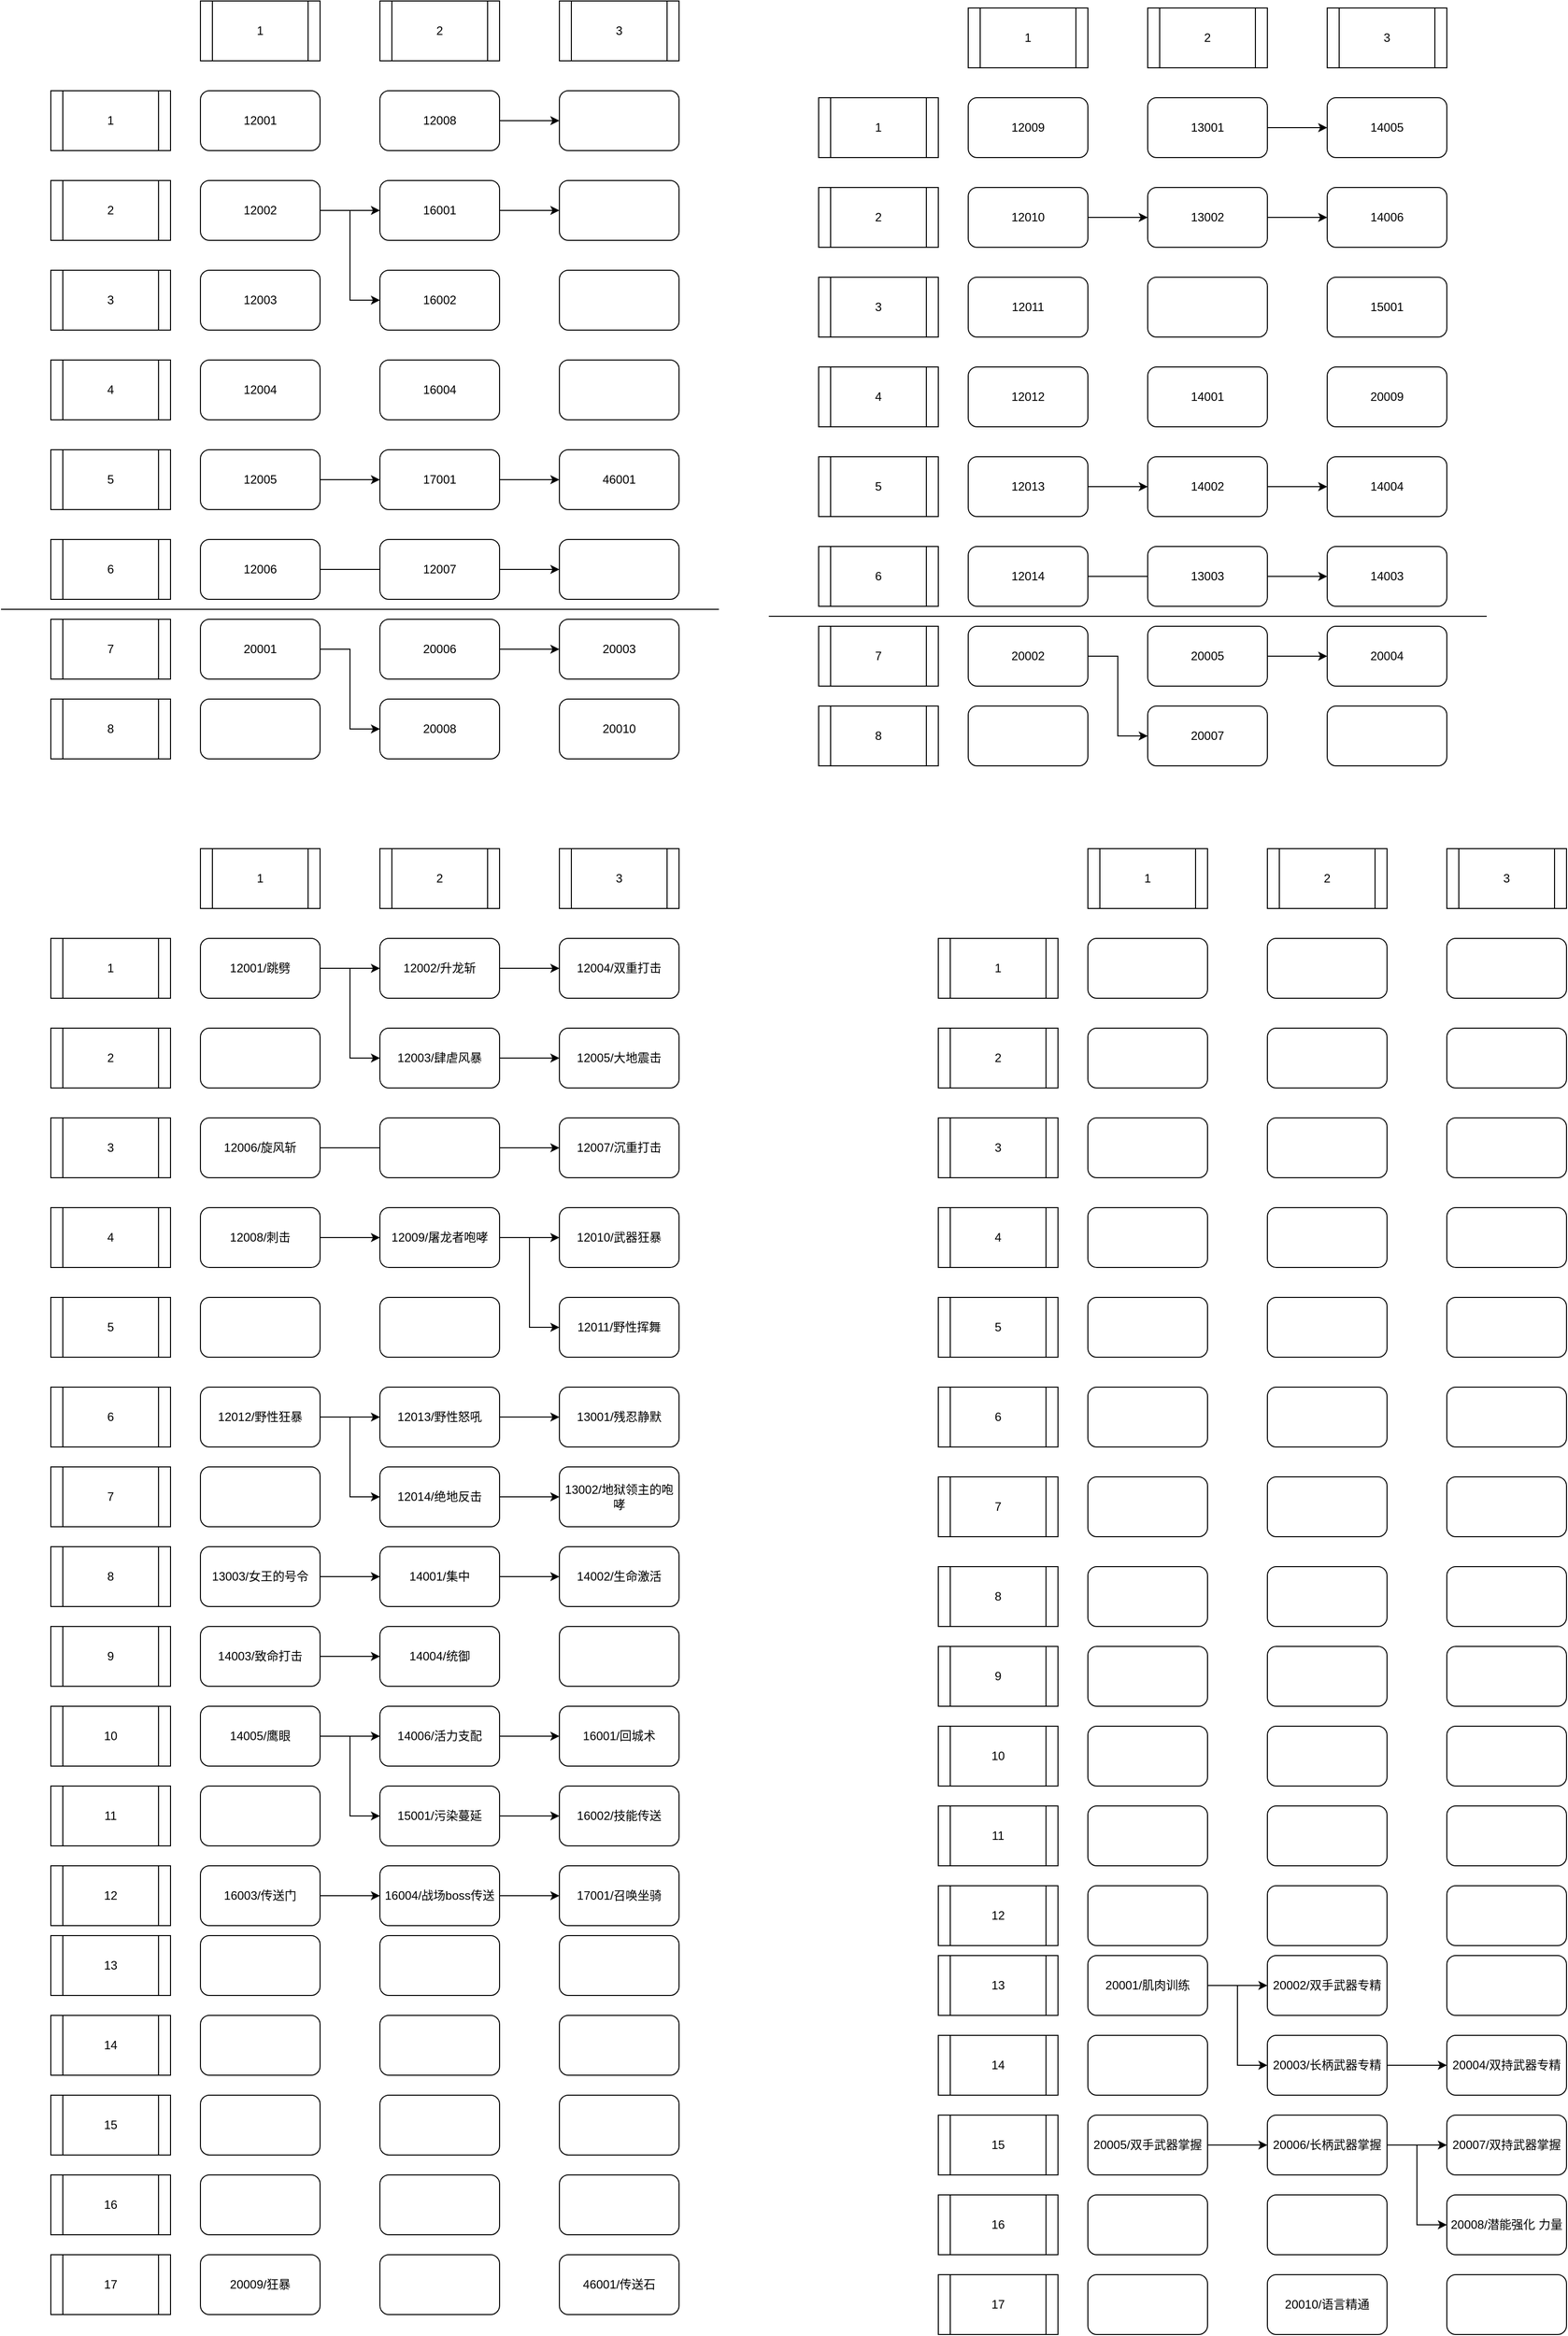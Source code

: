 <mxfile version="21.7.5" type="device">
  <diagram name="第 1 页" id="dwj-vWFfuq6tAOiyjyID">
    <mxGraphModel dx="1593" dy="938" grid="1" gridSize="10" guides="1" tooltips="1" connect="1" arrows="1" fold="1" page="1" pageScale="1" pageWidth="1169" pageHeight="827" math="0" shadow="0">
      <root>
        <mxCell id="0" />
        <mxCell id="1" parent="0" />
        <mxCell id="p7dw9C3AjrqsMlMxh2Bg-1" value="12001" style="rounded=1;whiteSpace=wrap;html=1;" vertex="1" parent="1">
          <mxGeometry x="360" y="150" width="120" height="60" as="geometry" />
        </mxCell>
        <mxCell id="p7dw9C3AjrqsMlMxh2Bg-41" style="edgeStyle=orthogonalEdgeStyle;rounded=0;orthogonalLoop=1;jettySize=auto;html=1;exitX=1;exitY=0.5;exitDx=0;exitDy=0;entryX=0;entryY=0.5;entryDx=0;entryDy=0;" edge="1" parent="1" source="p7dw9C3AjrqsMlMxh2Bg-2" target="p7dw9C3AjrqsMlMxh2Bg-3">
          <mxGeometry relative="1" as="geometry" />
        </mxCell>
        <mxCell id="p7dw9C3AjrqsMlMxh2Bg-2" value="12008" style="rounded=1;whiteSpace=wrap;html=1;" vertex="1" parent="1">
          <mxGeometry x="540" y="150" width="120" height="60" as="geometry" />
        </mxCell>
        <mxCell id="p7dw9C3AjrqsMlMxh2Bg-3" value="" style="rounded=1;whiteSpace=wrap;html=1;" vertex="1" parent="1">
          <mxGeometry x="720" y="150" width="120" height="60" as="geometry" />
        </mxCell>
        <mxCell id="p7dw9C3AjrqsMlMxh2Bg-40" style="edgeStyle=orthogonalEdgeStyle;rounded=0;orthogonalLoop=1;jettySize=auto;html=1;exitX=1;exitY=0.5;exitDx=0;exitDy=0;entryX=0;entryY=0.5;entryDx=0;entryDy=0;" edge="1" parent="1" source="p7dw9C3AjrqsMlMxh2Bg-4" target="p7dw9C3AjrqsMlMxh2Bg-5">
          <mxGeometry relative="1" as="geometry" />
        </mxCell>
        <mxCell id="p7dw9C3AjrqsMlMxh2Bg-42" style="edgeStyle=orthogonalEdgeStyle;rounded=0;orthogonalLoop=1;jettySize=auto;html=1;exitX=1;exitY=0.5;exitDx=0;exitDy=0;entryX=0;entryY=0.5;entryDx=0;entryDy=0;" edge="1" parent="1" source="p7dw9C3AjrqsMlMxh2Bg-4" target="p7dw9C3AjrqsMlMxh2Bg-8">
          <mxGeometry relative="1" as="geometry" />
        </mxCell>
        <mxCell id="p7dw9C3AjrqsMlMxh2Bg-4" value="12002" style="rounded=1;whiteSpace=wrap;html=1;" vertex="1" parent="1">
          <mxGeometry x="360" y="240" width="120" height="60" as="geometry" />
        </mxCell>
        <mxCell id="p7dw9C3AjrqsMlMxh2Bg-43" style="edgeStyle=orthogonalEdgeStyle;rounded=0;orthogonalLoop=1;jettySize=auto;html=1;exitX=1;exitY=0.5;exitDx=0;exitDy=0;entryX=0;entryY=0.5;entryDx=0;entryDy=0;" edge="1" parent="1" source="p7dw9C3AjrqsMlMxh2Bg-5" target="p7dw9C3AjrqsMlMxh2Bg-6">
          <mxGeometry relative="1" as="geometry" />
        </mxCell>
        <mxCell id="p7dw9C3AjrqsMlMxh2Bg-5" value="16001" style="rounded=1;whiteSpace=wrap;html=1;" vertex="1" parent="1">
          <mxGeometry x="540" y="240" width="120" height="60" as="geometry" />
        </mxCell>
        <mxCell id="p7dw9C3AjrqsMlMxh2Bg-6" value="" style="rounded=1;whiteSpace=wrap;html=1;" vertex="1" parent="1">
          <mxGeometry x="720" y="240" width="120" height="60" as="geometry" />
        </mxCell>
        <mxCell id="p7dw9C3AjrqsMlMxh2Bg-7" value="12003" style="rounded=1;whiteSpace=wrap;html=1;" vertex="1" parent="1">
          <mxGeometry x="360" y="330" width="120" height="60" as="geometry" />
        </mxCell>
        <mxCell id="p7dw9C3AjrqsMlMxh2Bg-8" value="16002" style="rounded=1;whiteSpace=wrap;html=1;" vertex="1" parent="1">
          <mxGeometry x="540" y="330" width="120" height="60" as="geometry" />
        </mxCell>
        <mxCell id="p7dw9C3AjrqsMlMxh2Bg-9" value="" style="rounded=1;whiteSpace=wrap;html=1;" vertex="1" parent="1">
          <mxGeometry x="720" y="330" width="120" height="60" as="geometry" />
        </mxCell>
        <mxCell id="p7dw9C3AjrqsMlMxh2Bg-10" value="12004" style="rounded=1;whiteSpace=wrap;html=1;" vertex="1" parent="1">
          <mxGeometry x="360" y="420" width="120" height="60" as="geometry" />
        </mxCell>
        <mxCell id="p7dw9C3AjrqsMlMxh2Bg-11" value="16004" style="rounded=1;whiteSpace=wrap;html=1;" vertex="1" parent="1">
          <mxGeometry x="540" y="420" width="120" height="60" as="geometry" />
        </mxCell>
        <mxCell id="p7dw9C3AjrqsMlMxh2Bg-12" value="" style="rounded=1;whiteSpace=wrap;html=1;" vertex="1" parent="1">
          <mxGeometry x="720" y="420" width="120" height="60" as="geometry" />
        </mxCell>
        <mxCell id="p7dw9C3AjrqsMlMxh2Bg-48" style="edgeStyle=orthogonalEdgeStyle;rounded=0;orthogonalLoop=1;jettySize=auto;html=1;exitX=1;exitY=0.5;exitDx=0;exitDy=0;entryX=0;entryY=0.5;entryDx=0;entryDy=0;" edge="1" parent="1" source="p7dw9C3AjrqsMlMxh2Bg-13" target="p7dw9C3AjrqsMlMxh2Bg-14">
          <mxGeometry relative="1" as="geometry" />
        </mxCell>
        <mxCell id="p7dw9C3AjrqsMlMxh2Bg-13" value="12005" style="rounded=1;whiteSpace=wrap;html=1;" vertex="1" parent="1">
          <mxGeometry x="360" y="510" width="120" height="60" as="geometry" />
        </mxCell>
        <mxCell id="p7dw9C3AjrqsMlMxh2Bg-49" style="edgeStyle=orthogonalEdgeStyle;rounded=0;orthogonalLoop=1;jettySize=auto;html=1;exitX=1;exitY=0.5;exitDx=0;exitDy=0;" edge="1" parent="1" source="p7dw9C3AjrqsMlMxh2Bg-14" target="p7dw9C3AjrqsMlMxh2Bg-15">
          <mxGeometry relative="1" as="geometry" />
        </mxCell>
        <mxCell id="p7dw9C3AjrqsMlMxh2Bg-14" value="17001" style="rounded=1;whiteSpace=wrap;html=1;" vertex="1" parent="1">
          <mxGeometry x="540" y="510" width="120" height="60" as="geometry" />
        </mxCell>
        <mxCell id="p7dw9C3AjrqsMlMxh2Bg-15" value="46001" style="rounded=1;whiteSpace=wrap;html=1;" vertex="1" parent="1">
          <mxGeometry x="720" y="510" width="120" height="60" as="geometry" />
        </mxCell>
        <mxCell id="p7dw9C3AjrqsMlMxh2Bg-50" style="edgeStyle=orthogonalEdgeStyle;rounded=0;orthogonalLoop=1;jettySize=auto;html=1;exitX=1;exitY=0.5;exitDx=0;exitDy=0;entryX=0;entryY=0.5;entryDx=0;entryDy=0;" edge="1" parent="1" source="p7dw9C3AjrqsMlMxh2Bg-16" target="p7dw9C3AjrqsMlMxh2Bg-18">
          <mxGeometry relative="1" as="geometry" />
        </mxCell>
        <mxCell id="p7dw9C3AjrqsMlMxh2Bg-16" value="12006" style="rounded=1;whiteSpace=wrap;html=1;" vertex="1" parent="1">
          <mxGeometry x="360" y="600" width="120" height="60" as="geometry" />
        </mxCell>
        <mxCell id="p7dw9C3AjrqsMlMxh2Bg-17" value="12007" style="rounded=1;whiteSpace=wrap;html=1;" vertex="1" parent="1">
          <mxGeometry x="540" y="600" width="120" height="60" as="geometry" />
        </mxCell>
        <mxCell id="p7dw9C3AjrqsMlMxh2Bg-18" value="" style="rounded=1;whiteSpace=wrap;html=1;" vertex="1" parent="1">
          <mxGeometry x="720" y="600" width="120" height="60" as="geometry" />
        </mxCell>
        <mxCell id="p7dw9C3AjrqsMlMxh2Bg-21" value="1" style="shape=process;whiteSpace=wrap;html=1;backgroundOutline=1;" vertex="1" parent="1">
          <mxGeometry x="360" y="60" width="120" height="60" as="geometry" />
        </mxCell>
        <mxCell id="p7dw9C3AjrqsMlMxh2Bg-22" value="2" style="shape=process;whiteSpace=wrap;html=1;backgroundOutline=1;" vertex="1" parent="1">
          <mxGeometry x="540" y="60" width="120" height="60" as="geometry" />
        </mxCell>
        <mxCell id="p7dw9C3AjrqsMlMxh2Bg-23" value="3" style="shape=process;whiteSpace=wrap;html=1;backgroundOutline=1;" vertex="1" parent="1">
          <mxGeometry x="720" y="60" width="120" height="60" as="geometry" />
        </mxCell>
        <mxCell id="p7dw9C3AjrqsMlMxh2Bg-24" value="1" style="shape=process;whiteSpace=wrap;html=1;backgroundOutline=1;" vertex="1" parent="1">
          <mxGeometry x="210" y="150" width="120" height="60" as="geometry" />
        </mxCell>
        <mxCell id="p7dw9C3AjrqsMlMxh2Bg-25" value="2" style="shape=process;whiteSpace=wrap;html=1;backgroundOutline=1;" vertex="1" parent="1">
          <mxGeometry x="210" y="240" width="120" height="60" as="geometry" />
        </mxCell>
        <mxCell id="p7dw9C3AjrqsMlMxh2Bg-26" value="3" style="shape=process;whiteSpace=wrap;html=1;backgroundOutline=1;" vertex="1" parent="1">
          <mxGeometry x="210" y="330" width="120" height="60" as="geometry" />
        </mxCell>
        <mxCell id="p7dw9C3AjrqsMlMxh2Bg-27" value="4" style="shape=process;whiteSpace=wrap;html=1;backgroundOutline=1;" vertex="1" parent="1">
          <mxGeometry x="210" y="420" width="120" height="60" as="geometry" />
        </mxCell>
        <mxCell id="p7dw9C3AjrqsMlMxh2Bg-28" value="5" style="shape=process;whiteSpace=wrap;html=1;backgroundOutline=1;" vertex="1" parent="1">
          <mxGeometry x="210" y="510" width="120" height="60" as="geometry" />
        </mxCell>
        <mxCell id="p7dw9C3AjrqsMlMxh2Bg-29" value="6" style="shape=process;whiteSpace=wrap;html=1;backgroundOutline=1;" vertex="1" parent="1">
          <mxGeometry x="210" y="600" width="120" height="60" as="geometry" />
        </mxCell>
        <mxCell id="p7dw9C3AjrqsMlMxh2Bg-51" style="edgeStyle=orthogonalEdgeStyle;rounded=0;orthogonalLoop=1;jettySize=auto;html=1;exitX=1;exitY=0.5;exitDx=0;exitDy=0;entryX=0;entryY=0.5;entryDx=0;entryDy=0;" edge="1" parent="1" source="p7dw9C3AjrqsMlMxh2Bg-31" target="p7dw9C3AjrqsMlMxh2Bg-36">
          <mxGeometry relative="1" as="geometry" />
        </mxCell>
        <mxCell id="p7dw9C3AjrqsMlMxh2Bg-31" value="20001" style="rounded=1;whiteSpace=wrap;html=1;" vertex="1" parent="1">
          <mxGeometry x="360" y="680" width="120" height="60" as="geometry" />
        </mxCell>
        <mxCell id="p7dw9C3AjrqsMlMxh2Bg-53" style="edgeStyle=orthogonalEdgeStyle;rounded=0;orthogonalLoop=1;jettySize=auto;html=1;exitX=1;exitY=0.5;exitDx=0;exitDy=0;entryX=0;entryY=0.5;entryDx=0;entryDy=0;" edge="1" parent="1" source="p7dw9C3AjrqsMlMxh2Bg-32" target="p7dw9C3AjrqsMlMxh2Bg-33">
          <mxGeometry relative="1" as="geometry" />
        </mxCell>
        <mxCell id="p7dw9C3AjrqsMlMxh2Bg-32" value="20006" style="rounded=1;whiteSpace=wrap;html=1;" vertex="1" parent="1">
          <mxGeometry x="540" y="680" width="120" height="60" as="geometry" />
        </mxCell>
        <mxCell id="p7dw9C3AjrqsMlMxh2Bg-33" value="20003" style="rounded=1;whiteSpace=wrap;html=1;" vertex="1" parent="1">
          <mxGeometry x="720" y="680" width="120" height="60" as="geometry" />
        </mxCell>
        <mxCell id="p7dw9C3AjrqsMlMxh2Bg-34" value="7" style="shape=process;whiteSpace=wrap;html=1;backgroundOutline=1;" vertex="1" parent="1">
          <mxGeometry x="210" y="680" width="120" height="60" as="geometry" />
        </mxCell>
        <mxCell id="p7dw9C3AjrqsMlMxh2Bg-35" value="" style="rounded=1;whiteSpace=wrap;html=1;" vertex="1" parent="1">
          <mxGeometry x="360" y="760" width="120" height="60" as="geometry" />
        </mxCell>
        <mxCell id="p7dw9C3AjrqsMlMxh2Bg-36" value="20008" style="rounded=1;whiteSpace=wrap;html=1;" vertex="1" parent="1">
          <mxGeometry x="540" y="760" width="120" height="60" as="geometry" />
        </mxCell>
        <mxCell id="p7dw9C3AjrqsMlMxh2Bg-37" value="20010" style="rounded=1;whiteSpace=wrap;html=1;" vertex="1" parent="1">
          <mxGeometry x="720" y="760" width="120" height="60" as="geometry" />
        </mxCell>
        <mxCell id="p7dw9C3AjrqsMlMxh2Bg-38" value="8" style="shape=process;whiteSpace=wrap;html=1;backgroundOutline=1;" vertex="1" parent="1">
          <mxGeometry x="210" y="760" width="120" height="60" as="geometry" />
        </mxCell>
        <mxCell id="p7dw9C3AjrqsMlMxh2Bg-46" value="" style="endArrow=none;html=1;rounded=0;" edge="1" parent="1">
          <mxGeometry width="50" height="50" relative="1" as="geometry">
            <mxPoint x="160" y="670" as="sourcePoint" />
            <mxPoint x="880" y="670" as="targetPoint" />
          </mxGeometry>
        </mxCell>
        <mxCell id="p7dw9C3AjrqsMlMxh2Bg-54" value="12009" style="rounded=1;whiteSpace=wrap;html=1;" vertex="1" parent="1">
          <mxGeometry x="1130" y="157" width="120" height="60" as="geometry" />
        </mxCell>
        <mxCell id="p7dw9C3AjrqsMlMxh2Bg-55" style="edgeStyle=orthogonalEdgeStyle;rounded=0;orthogonalLoop=1;jettySize=auto;html=1;exitX=1;exitY=0.5;exitDx=0;exitDy=0;entryX=0;entryY=0.5;entryDx=0;entryDy=0;" edge="1" parent="1" source="p7dw9C3AjrqsMlMxh2Bg-56" target="p7dw9C3AjrqsMlMxh2Bg-57">
          <mxGeometry relative="1" as="geometry" />
        </mxCell>
        <mxCell id="p7dw9C3AjrqsMlMxh2Bg-56" value="13001" style="rounded=1;whiteSpace=wrap;html=1;" vertex="1" parent="1">
          <mxGeometry x="1310" y="157" width="120" height="60" as="geometry" />
        </mxCell>
        <mxCell id="p7dw9C3AjrqsMlMxh2Bg-57" value="14005" style="rounded=1;whiteSpace=wrap;html=1;" vertex="1" parent="1">
          <mxGeometry x="1490" y="157" width="120" height="60" as="geometry" />
        </mxCell>
        <mxCell id="p7dw9C3AjrqsMlMxh2Bg-58" style="edgeStyle=orthogonalEdgeStyle;rounded=0;orthogonalLoop=1;jettySize=auto;html=1;exitX=1;exitY=0.5;exitDx=0;exitDy=0;entryX=0;entryY=0.5;entryDx=0;entryDy=0;" edge="1" parent="1" source="p7dw9C3AjrqsMlMxh2Bg-60" target="p7dw9C3AjrqsMlMxh2Bg-62">
          <mxGeometry relative="1" as="geometry" />
        </mxCell>
        <mxCell id="p7dw9C3AjrqsMlMxh2Bg-60" value="12010" style="rounded=1;whiteSpace=wrap;html=1;" vertex="1" parent="1">
          <mxGeometry x="1130" y="247" width="120" height="60" as="geometry" />
        </mxCell>
        <mxCell id="p7dw9C3AjrqsMlMxh2Bg-61" style="edgeStyle=orthogonalEdgeStyle;rounded=0;orthogonalLoop=1;jettySize=auto;html=1;exitX=1;exitY=0.5;exitDx=0;exitDy=0;entryX=0;entryY=0.5;entryDx=0;entryDy=0;" edge="1" parent="1" source="p7dw9C3AjrqsMlMxh2Bg-62" target="p7dw9C3AjrqsMlMxh2Bg-63">
          <mxGeometry relative="1" as="geometry" />
        </mxCell>
        <mxCell id="p7dw9C3AjrqsMlMxh2Bg-62" value="13002" style="rounded=1;whiteSpace=wrap;html=1;" vertex="1" parent="1">
          <mxGeometry x="1310" y="247" width="120" height="60" as="geometry" />
        </mxCell>
        <mxCell id="p7dw9C3AjrqsMlMxh2Bg-63" value="14006" style="rounded=1;whiteSpace=wrap;html=1;" vertex="1" parent="1">
          <mxGeometry x="1490" y="247" width="120" height="60" as="geometry" />
        </mxCell>
        <mxCell id="p7dw9C3AjrqsMlMxh2Bg-64" value="12011" style="rounded=1;whiteSpace=wrap;html=1;" vertex="1" parent="1">
          <mxGeometry x="1130" y="337" width="120" height="60" as="geometry" />
        </mxCell>
        <mxCell id="p7dw9C3AjrqsMlMxh2Bg-65" value="" style="rounded=1;whiteSpace=wrap;html=1;" vertex="1" parent="1">
          <mxGeometry x="1310" y="337" width="120" height="60" as="geometry" />
        </mxCell>
        <mxCell id="p7dw9C3AjrqsMlMxh2Bg-66" value="15001" style="rounded=1;whiteSpace=wrap;html=1;" vertex="1" parent="1">
          <mxGeometry x="1490" y="337" width="120" height="60" as="geometry" />
        </mxCell>
        <mxCell id="p7dw9C3AjrqsMlMxh2Bg-67" value="12012" style="rounded=1;whiteSpace=wrap;html=1;" vertex="1" parent="1">
          <mxGeometry x="1130" y="427" width="120" height="60" as="geometry" />
        </mxCell>
        <mxCell id="p7dw9C3AjrqsMlMxh2Bg-68" value="14001" style="rounded=1;whiteSpace=wrap;html=1;" vertex="1" parent="1">
          <mxGeometry x="1310" y="427" width="120" height="60" as="geometry" />
        </mxCell>
        <mxCell id="p7dw9C3AjrqsMlMxh2Bg-69" value="20009" style="rounded=1;whiteSpace=wrap;html=1;" vertex="1" parent="1">
          <mxGeometry x="1490" y="427" width="120" height="60" as="geometry" />
        </mxCell>
        <mxCell id="p7dw9C3AjrqsMlMxh2Bg-70" style="edgeStyle=orthogonalEdgeStyle;rounded=0;orthogonalLoop=1;jettySize=auto;html=1;exitX=1;exitY=0.5;exitDx=0;exitDy=0;entryX=0;entryY=0.5;entryDx=0;entryDy=0;" edge="1" parent="1" source="p7dw9C3AjrqsMlMxh2Bg-71" target="p7dw9C3AjrqsMlMxh2Bg-73">
          <mxGeometry relative="1" as="geometry" />
        </mxCell>
        <mxCell id="p7dw9C3AjrqsMlMxh2Bg-71" value="12013" style="rounded=1;whiteSpace=wrap;html=1;" vertex="1" parent="1">
          <mxGeometry x="1130" y="517" width="120" height="60" as="geometry" />
        </mxCell>
        <mxCell id="p7dw9C3AjrqsMlMxh2Bg-72" style="edgeStyle=orthogonalEdgeStyle;rounded=0;orthogonalLoop=1;jettySize=auto;html=1;exitX=1;exitY=0.5;exitDx=0;exitDy=0;" edge="1" parent="1" source="p7dw9C3AjrqsMlMxh2Bg-73" target="p7dw9C3AjrqsMlMxh2Bg-74">
          <mxGeometry relative="1" as="geometry" />
        </mxCell>
        <mxCell id="p7dw9C3AjrqsMlMxh2Bg-73" value="14002" style="rounded=1;whiteSpace=wrap;html=1;" vertex="1" parent="1">
          <mxGeometry x="1310" y="517" width="120" height="60" as="geometry" />
        </mxCell>
        <mxCell id="p7dw9C3AjrqsMlMxh2Bg-74" value="14004" style="rounded=1;whiteSpace=wrap;html=1;" vertex="1" parent="1">
          <mxGeometry x="1490" y="517" width="120" height="60" as="geometry" />
        </mxCell>
        <mxCell id="p7dw9C3AjrqsMlMxh2Bg-75" style="edgeStyle=orthogonalEdgeStyle;rounded=0;orthogonalLoop=1;jettySize=auto;html=1;exitX=1;exitY=0.5;exitDx=0;exitDy=0;entryX=0;entryY=0.5;entryDx=0;entryDy=0;" edge="1" parent="1" source="p7dw9C3AjrqsMlMxh2Bg-76" target="p7dw9C3AjrqsMlMxh2Bg-78">
          <mxGeometry relative="1" as="geometry" />
        </mxCell>
        <mxCell id="p7dw9C3AjrqsMlMxh2Bg-76" value="12014" style="rounded=1;whiteSpace=wrap;html=1;" vertex="1" parent="1">
          <mxGeometry x="1130" y="607" width="120" height="60" as="geometry" />
        </mxCell>
        <mxCell id="p7dw9C3AjrqsMlMxh2Bg-77" value="13003" style="rounded=1;whiteSpace=wrap;html=1;" vertex="1" parent="1">
          <mxGeometry x="1310" y="607" width="120" height="60" as="geometry" />
        </mxCell>
        <mxCell id="p7dw9C3AjrqsMlMxh2Bg-78" value="14003" style="rounded=1;whiteSpace=wrap;html=1;" vertex="1" parent="1">
          <mxGeometry x="1490" y="607" width="120" height="60" as="geometry" />
        </mxCell>
        <mxCell id="p7dw9C3AjrqsMlMxh2Bg-79" value="1" style="shape=process;whiteSpace=wrap;html=1;backgroundOutline=1;" vertex="1" parent="1">
          <mxGeometry x="1130" y="67" width="120" height="60" as="geometry" />
        </mxCell>
        <mxCell id="p7dw9C3AjrqsMlMxh2Bg-80" value="2" style="shape=process;whiteSpace=wrap;html=1;backgroundOutline=1;" vertex="1" parent="1">
          <mxGeometry x="1310" y="67" width="120" height="60" as="geometry" />
        </mxCell>
        <mxCell id="p7dw9C3AjrqsMlMxh2Bg-81" value="3" style="shape=process;whiteSpace=wrap;html=1;backgroundOutline=1;" vertex="1" parent="1">
          <mxGeometry x="1490" y="67" width="120" height="60" as="geometry" />
        </mxCell>
        <mxCell id="p7dw9C3AjrqsMlMxh2Bg-82" value="1" style="shape=process;whiteSpace=wrap;html=1;backgroundOutline=1;" vertex="1" parent="1">
          <mxGeometry x="980" y="157" width="120" height="60" as="geometry" />
        </mxCell>
        <mxCell id="p7dw9C3AjrqsMlMxh2Bg-83" value="2" style="shape=process;whiteSpace=wrap;html=1;backgroundOutline=1;" vertex="1" parent="1">
          <mxGeometry x="980" y="247" width="120" height="60" as="geometry" />
        </mxCell>
        <mxCell id="p7dw9C3AjrqsMlMxh2Bg-84" value="3" style="shape=process;whiteSpace=wrap;html=1;backgroundOutline=1;" vertex="1" parent="1">
          <mxGeometry x="980" y="337" width="120" height="60" as="geometry" />
        </mxCell>
        <mxCell id="p7dw9C3AjrqsMlMxh2Bg-85" value="4" style="shape=process;whiteSpace=wrap;html=1;backgroundOutline=1;" vertex="1" parent="1">
          <mxGeometry x="980" y="427" width="120" height="60" as="geometry" />
        </mxCell>
        <mxCell id="p7dw9C3AjrqsMlMxh2Bg-86" value="5" style="shape=process;whiteSpace=wrap;html=1;backgroundOutline=1;" vertex="1" parent="1">
          <mxGeometry x="980" y="517" width="120" height="60" as="geometry" />
        </mxCell>
        <mxCell id="p7dw9C3AjrqsMlMxh2Bg-87" value="6" style="shape=process;whiteSpace=wrap;html=1;backgroundOutline=1;" vertex="1" parent="1">
          <mxGeometry x="980" y="607" width="120" height="60" as="geometry" />
        </mxCell>
        <mxCell id="p7dw9C3AjrqsMlMxh2Bg-88" style="edgeStyle=orthogonalEdgeStyle;rounded=0;orthogonalLoop=1;jettySize=auto;html=1;exitX=1;exitY=0.5;exitDx=0;exitDy=0;entryX=0;entryY=0.5;entryDx=0;entryDy=0;" edge="1" parent="1" source="p7dw9C3AjrqsMlMxh2Bg-89" target="p7dw9C3AjrqsMlMxh2Bg-95">
          <mxGeometry relative="1" as="geometry" />
        </mxCell>
        <mxCell id="p7dw9C3AjrqsMlMxh2Bg-89" value="20002" style="rounded=1;whiteSpace=wrap;html=1;" vertex="1" parent="1">
          <mxGeometry x="1130" y="687" width="120" height="60" as="geometry" />
        </mxCell>
        <mxCell id="p7dw9C3AjrqsMlMxh2Bg-90" style="edgeStyle=orthogonalEdgeStyle;rounded=0;orthogonalLoop=1;jettySize=auto;html=1;exitX=1;exitY=0.5;exitDx=0;exitDy=0;entryX=0;entryY=0.5;entryDx=0;entryDy=0;" edge="1" parent="1" source="p7dw9C3AjrqsMlMxh2Bg-91" target="p7dw9C3AjrqsMlMxh2Bg-92">
          <mxGeometry relative="1" as="geometry" />
        </mxCell>
        <mxCell id="p7dw9C3AjrqsMlMxh2Bg-91" value="20005" style="rounded=1;whiteSpace=wrap;html=1;" vertex="1" parent="1">
          <mxGeometry x="1310" y="687" width="120" height="60" as="geometry" />
        </mxCell>
        <mxCell id="p7dw9C3AjrqsMlMxh2Bg-92" value="20004" style="rounded=1;whiteSpace=wrap;html=1;" vertex="1" parent="1">
          <mxGeometry x="1490" y="687" width="120" height="60" as="geometry" />
        </mxCell>
        <mxCell id="p7dw9C3AjrqsMlMxh2Bg-93" value="7" style="shape=process;whiteSpace=wrap;html=1;backgroundOutline=1;" vertex="1" parent="1">
          <mxGeometry x="980" y="687" width="120" height="60" as="geometry" />
        </mxCell>
        <mxCell id="p7dw9C3AjrqsMlMxh2Bg-94" value="" style="rounded=1;whiteSpace=wrap;html=1;" vertex="1" parent="1">
          <mxGeometry x="1130" y="767" width="120" height="60" as="geometry" />
        </mxCell>
        <mxCell id="p7dw9C3AjrqsMlMxh2Bg-95" value="20007" style="rounded=1;whiteSpace=wrap;html=1;" vertex="1" parent="1">
          <mxGeometry x="1310" y="767" width="120" height="60" as="geometry" />
        </mxCell>
        <mxCell id="p7dw9C3AjrqsMlMxh2Bg-96" value="" style="rounded=1;whiteSpace=wrap;html=1;" vertex="1" parent="1">
          <mxGeometry x="1490" y="767" width="120" height="60" as="geometry" />
        </mxCell>
        <mxCell id="p7dw9C3AjrqsMlMxh2Bg-97" value="8" style="shape=process;whiteSpace=wrap;html=1;backgroundOutline=1;" vertex="1" parent="1">
          <mxGeometry x="980" y="767" width="120" height="60" as="geometry" />
        </mxCell>
        <mxCell id="p7dw9C3AjrqsMlMxh2Bg-98" value="" style="endArrow=none;html=1;rounded=0;" edge="1" parent="1">
          <mxGeometry width="50" height="50" relative="1" as="geometry">
            <mxPoint x="930" y="677" as="sourcePoint" />
            <mxPoint x="1650" y="677" as="targetPoint" />
          </mxGeometry>
        </mxCell>
        <mxCell id="p7dw9C3AjrqsMlMxh2Bg-102" value="12004/双重打击" style="rounded=1;whiteSpace=wrap;html=1;" vertex="1" parent="1">
          <mxGeometry x="720" y="1000" width="120" height="60" as="geometry" />
        </mxCell>
        <mxCell id="p7dw9C3AjrqsMlMxh2Bg-124" value="1" style="shape=process;whiteSpace=wrap;html=1;backgroundOutline=1;" vertex="1" parent="1">
          <mxGeometry x="360" y="910" width="120" height="60" as="geometry" />
        </mxCell>
        <mxCell id="p7dw9C3AjrqsMlMxh2Bg-125" value="2" style="shape=process;whiteSpace=wrap;html=1;backgroundOutline=1;" vertex="1" parent="1">
          <mxGeometry x="540" y="910" width="120" height="60" as="geometry" />
        </mxCell>
        <mxCell id="p7dw9C3AjrqsMlMxh2Bg-126" value="3" style="shape=process;whiteSpace=wrap;html=1;backgroundOutline=1;" vertex="1" parent="1">
          <mxGeometry x="720" y="910" width="120" height="60" as="geometry" />
        </mxCell>
        <mxCell id="p7dw9C3AjrqsMlMxh2Bg-127" value="1" style="shape=process;whiteSpace=wrap;html=1;backgroundOutline=1;" vertex="1" parent="1">
          <mxGeometry x="210" y="1000" width="120" height="60" as="geometry" />
        </mxCell>
        <mxCell id="p7dw9C3AjrqsMlMxh2Bg-128" value="2" style="shape=process;whiteSpace=wrap;html=1;backgroundOutline=1;" vertex="1" parent="1">
          <mxGeometry x="210" y="1090" width="120" height="60" as="geometry" />
        </mxCell>
        <mxCell id="p7dw9C3AjrqsMlMxh2Bg-129" value="3" style="shape=process;whiteSpace=wrap;html=1;backgroundOutline=1;" vertex="1" parent="1">
          <mxGeometry x="210" y="1180" width="120" height="60" as="geometry" />
        </mxCell>
        <mxCell id="p7dw9C3AjrqsMlMxh2Bg-130" value="4" style="shape=process;whiteSpace=wrap;html=1;backgroundOutline=1;" vertex="1" parent="1">
          <mxGeometry x="210" y="1270" width="120" height="60" as="geometry" />
        </mxCell>
        <mxCell id="p7dw9C3AjrqsMlMxh2Bg-131" value="5" style="shape=process;whiteSpace=wrap;html=1;backgroundOutline=1;" vertex="1" parent="1">
          <mxGeometry x="210" y="1360" width="120" height="60" as="geometry" />
        </mxCell>
        <mxCell id="p7dw9C3AjrqsMlMxh2Bg-132" value="6" style="shape=process;whiteSpace=wrap;html=1;backgroundOutline=1;" vertex="1" parent="1">
          <mxGeometry x="210" y="1450" width="120" height="60" as="geometry" />
        </mxCell>
        <mxCell id="p7dw9C3AjrqsMlMxh2Bg-138" value="7" style="shape=process;whiteSpace=wrap;html=1;backgroundOutline=1;" vertex="1" parent="1">
          <mxGeometry x="210" y="1530" width="120" height="60" as="geometry" />
        </mxCell>
        <mxCell id="p7dw9C3AjrqsMlMxh2Bg-142" value="8" style="shape=process;whiteSpace=wrap;html=1;backgroundOutline=1;" vertex="1" parent="1">
          <mxGeometry x="210" y="1610" width="120" height="60" as="geometry" />
        </mxCell>
        <mxCell id="p7dw9C3AjrqsMlMxh2Bg-206" style="edgeStyle=orthogonalEdgeStyle;rounded=0;orthogonalLoop=1;jettySize=auto;html=1;exitX=1;exitY=0.5;exitDx=0;exitDy=0;entryX=0;entryY=0.5;entryDx=0;entryDy=0;" edge="1" parent="1" source="p7dw9C3AjrqsMlMxh2Bg-143" target="p7dw9C3AjrqsMlMxh2Bg-144">
          <mxGeometry relative="1" as="geometry" />
        </mxCell>
        <mxCell id="p7dw9C3AjrqsMlMxh2Bg-207" style="edgeStyle=orthogonalEdgeStyle;rounded=0;orthogonalLoop=1;jettySize=auto;html=1;exitX=1;exitY=0.5;exitDx=0;exitDy=0;entryX=0;entryY=0.5;entryDx=0;entryDy=0;" edge="1" parent="1" source="p7dw9C3AjrqsMlMxh2Bg-143" target="p7dw9C3AjrqsMlMxh2Bg-147">
          <mxGeometry relative="1" as="geometry" />
        </mxCell>
        <mxCell id="p7dw9C3AjrqsMlMxh2Bg-143" value="12001/跳劈" style="rounded=1;whiteSpace=wrap;html=1;" vertex="1" parent="1">
          <mxGeometry x="360" y="1000" width="120" height="60" as="geometry" />
        </mxCell>
        <mxCell id="p7dw9C3AjrqsMlMxh2Bg-208" style="edgeStyle=orthogonalEdgeStyle;rounded=0;orthogonalLoop=1;jettySize=auto;html=1;exitX=1;exitY=0.5;exitDx=0;exitDy=0;" edge="1" parent="1" source="p7dw9C3AjrqsMlMxh2Bg-144" target="p7dw9C3AjrqsMlMxh2Bg-102">
          <mxGeometry relative="1" as="geometry" />
        </mxCell>
        <mxCell id="p7dw9C3AjrqsMlMxh2Bg-144" value="12002/升龙斩" style="rounded=1;whiteSpace=wrap;html=1;" vertex="1" parent="1">
          <mxGeometry x="540" y="1000" width="120" height="60" as="geometry" />
        </mxCell>
        <mxCell id="p7dw9C3AjrqsMlMxh2Bg-145" value="12005/大地震击" style="rounded=1;whiteSpace=wrap;html=1;" vertex="1" parent="1">
          <mxGeometry x="720" y="1090" width="120" height="60" as="geometry" />
        </mxCell>
        <mxCell id="p7dw9C3AjrqsMlMxh2Bg-146" value="" style="rounded=1;whiteSpace=wrap;html=1;" vertex="1" parent="1">
          <mxGeometry x="360" y="1090" width="120" height="60" as="geometry" />
        </mxCell>
        <mxCell id="p7dw9C3AjrqsMlMxh2Bg-209" style="edgeStyle=orthogonalEdgeStyle;rounded=0;orthogonalLoop=1;jettySize=auto;html=1;exitX=1;exitY=0.5;exitDx=0;exitDy=0;entryX=0;entryY=0.5;entryDx=0;entryDy=0;" edge="1" parent="1" source="p7dw9C3AjrqsMlMxh2Bg-147" target="p7dw9C3AjrqsMlMxh2Bg-145">
          <mxGeometry relative="1" as="geometry" />
        </mxCell>
        <mxCell id="p7dw9C3AjrqsMlMxh2Bg-147" value="12003/肆虐风暴" style="rounded=1;whiteSpace=wrap;html=1;" vertex="1" parent="1">
          <mxGeometry x="540" y="1090" width="120" height="60" as="geometry" />
        </mxCell>
        <mxCell id="p7dw9C3AjrqsMlMxh2Bg-148" value="12007/沉重打击" style="rounded=1;whiteSpace=wrap;html=1;" vertex="1" parent="1">
          <mxGeometry x="720" y="1180" width="120" height="60" as="geometry" />
        </mxCell>
        <mxCell id="p7dw9C3AjrqsMlMxh2Bg-210" style="edgeStyle=orthogonalEdgeStyle;rounded=0;orthogonalLoop=1;jettySize=auto;html=1;exitX=1;exitY=0.5;exitDx=0;exitDy=0;entryX=0;entryY=0.5;entryDx=0;entryDy=0;" edge="1" parent="1" source="p7dw9C3AjrqsMlMxh2Bg-149" target="p7dw9C3AjrqsMlMxh2Bg-148">
          <mxGeometry relative="1" as="geometry" />
        </mxCell>
        <mxCell id="p7dw9C3AjrqsMlMxh2Bg-149" value="12006/旋风斩" style="rounded=1;whiteSpace=wrap;html=1;" vertex="1" parent="1">
          <mxGeometry x="360" y="1180" width="120" height="60" as="geometry" />
        </mxCell>
        <mxCell id="p7dw9C3AjrqsMlMxh2Bg-150" value="" style="rounded=1;whiteSpace=wrap;html=1;" vertex="1" parent="1">
          <mxGeometry x="540" y="1180" width="120" height="60" as="geometry" />
        </mxCell>
        <mxCell id="p7dw9C3AjrqsMlMxh2Bg-151" value="12010/武器狂暴" style="rounded=1;whiteSpace=wrap;html=1;" vertex="1" parent="1">
          <mxGeometry x="720" y="1270" width="120" height="60" as="geometry" />
        </mxCell>
        <mxCell id="p7dw9C3AjrqsMlMxh2Bg-211" style="edgeStyle=orthogonalEdgeStyle;rounded=0;orthogonalLoop=1;jettySize=auto;html=1;exitX=1;exitY=0.5;exitDx=0;exitDy=0;entryX=0;entryY=0.5;entryDx=0;entryDy=0;" edge="1" parent="1" source="p7dw9C3AjrqsMlMxh2Bg-152" target="p7dw9C3AjrqsMlMxh2Bg-153">
          <mxGeometry relative="1" as="geometry" />
        </mxCell>
        <mxCell id="p7dw9C3AjrqsMlMxh2Bg-152" value="12008/刺击" style="rounded=1;whiteSpace=wrap;html=1;" vertex="1" parent="1">
          <mxGeometry x="360" y="1270" width="120" height="60" as="geometry" />
        </mxCell>
        <mxCell id="p7dw9C3AjrqsMlMxh2Bg-212" style="edgeStyle=orthogonalEdgeStyle;rounded=0;orthogonalLoop=1;jettySize=auto;html=1;exitX=1;exitY=0.5;exitDx=0;exitDy=0;entryX=0;entryY=0.5;entryDx=0;entryDy=0;" edge="1" parent="1" source="p7dw9C3AjrqsMlMxh2Bg-153" target="p7dw9C3AjrqsMlMxh2Bg-151">
          <mxGeometry relative="1" as="geometry" />
        </mxCell>
        <mxCell id="p7dw9C3AjrqsMlMxh2Bg-213" style="edgeStyle=orthogonalEdgeStyle;rounded=0;orthogonalLoop=1;jettySize=auto;html=1;exitX=1;exitY=0.5;exitDx=0;exitDy=0;entryX=0;entryY=0.5;entryDx=0;entryDy=0;" edge="1" parent="1" source="p7dw9C3AjrqsMlMxh2Bg-153" target="p7dw9C3AjrqsMlMxh2Bg-154">
          <mxGeometry relative="1" as="geometry" />
        </mxCell>
        <mxCell id="p7dw9C3AjrqsMlMxh2Bg-153" value="12009/屠龙者咆哮" style="rounded=1;whiteSpace=wrap;html=1;" vertex="1" parent="1">
          <mxGeometry x="540" y="1270" width="120" height="60" as="geometry" />
        </mxCell>
        <mxCell id="p7dw9C3AjrqsMlMxh2Bg-154" value="12011/野性挥舞" style="rounded=1;whiteSpace=wrap;html=1;" vertex="1" parent="1">
          <mxGeometry x="720" y="1360" width="120" height="60" as="geometry" />
        </mxCell>
        <mxCell id="p7dw9C3AjrqsMlMxh2Bg-155" value="" style="rounded=1;whiteSpace=wrap;html=1;" vertex="1" parent="1">
          <mxGeometry x="360" y="1360" width="120" height="60" as="geometry" />
        </mxCell>
        <mxCell id="p7dw9C3AjrqsMlMxh2Bg-156" value="" style="rounded=1;whiteSpace=wrap;html=1;" vertex="1" parent="1">
          <mxGeometry x="540" y="1360" width="120" height="60" as="geometry" />
        </mxCell>
        <mxCell id="p7dw9C3AjrqsMlMxh2Bg-157" value="13001/残忍静默" style="rounded=1;whiteSpace=wrap;html=1;" vertex="1" parent="1">
          <mxGeometry x="720" y="1450" width="120" height="60" as="geometry" />
        </mxCell>
        <mxCell id="p7dw9C3AjrqsMlMxh2Bg-214" style="edgeStyle=orthogonalEdgeStyle;rounded=0;orthogonalLoop=1;jettySize=auto;html=1;exitX=1;exitY=0.5;exitDx=0;exitDy=0;entryX=0;entryY=0.5;entryDx=0;entryDy=0;" edge="1" parent="1" source="p7dw9C3AjrqsMlMxh2Bg-158" target="p7dw9C3AjrqsMlMxh2Bg-159">
          <mxGeometry relative="1" as="geometry" />
        </mxCell>
        <mxCell id="p7dw9C3AjrqsMlMxh2Bg-215" style="edgeStyle=orthogonalEdgeStyle;rounded=0;orthogonalLoop=1;jettySize=auto;html=1;exitX=1;exitY=0.5;exitDx=0;exitDy=0;entryX=0;entryY=0.5;entryDx=0;entryDy=0;" edge="1" parent="1" source="p7dw9C3AjrqsMlMxh2Bg-158" target="p7dw9C3AjrqsMlMxh2Bg-162">
          <mxGeometry relative="1" as="geometry" />
        </mxCell>
        <mxCell id="p7dw9C3AjrqsMlMxh2Bg-158" value="12012/野性狂暴" style="rounded=1;whiteSpace=wrap;html=1;" vertex="1" parent="1">
          <mxGeometry x="360" y="1450" width="120" height="60" as="geometry" />
        </mxCell>
        <mxCell id="p7dw9C3AjrqsMlMxh2Bg-216" style="edgeStyle=orthogonalEdgeStyle;rounded=0;orthogonalLoop=1;jettySize=auto;html=1;exitX=1;exitY=0.5;exitDx=0;exitDy=0;entryX=0;entryY=0.5;entryDx=0;entryDy=0;" edge="1" parent="1" source="p7dw9C3AjrqsMlMxh2Bg-159" target="p7dw9C3AjrqsMlMxh2Bg-157">
          <mxGeometry relative="1" as="geometry" />
        </mxCell>
        <mxCell id="p7dw9C3AjrqsMlMxh2Bg-159" value="12013/野性怒吼" style="rounded=1;whiteSpace=wrap;html=1;" vertex="1" parent="1">
          <mxGeometry x="540" y="1450" width="120" height="60" as="geometry" />
        </mxCell>
        <mxCell id="p7dw9C3AjrqsMlMxh2Bg-160" value="13002/地狱领主的咆哮" style="rounded=1;whiteSpace=wrap;html=1;" vertex="1" parent="1">
          <mxGeometry x="720" y="1530" width="120" height="60" as="geometry" />
        </mxCell>
        <mxCell id="p7dw9C3AjrqsMlMxh2Bg-161" value="" style="rounded=1;whiteSpace=wrap;html=1;" vertex="1" parent="1">
          <mxGeometry x="360" y="1530" width="120" height="60" as="geometry" />
        </mxCell>
        <mxCell id="p7dw9C3AjrqsMlMxh2Bg-217" style="edgeStyle=orthogonalEdgeStyle;rounded=0;orthogonalLoop=1;jettySize=auto;html=1;exitX=1;exitY=0.5;exitDx=0;exitDy=0;entryX=0;entryY=0.5;entryDx=0;entryDy=0;" edge="1" parent="1" source="p7dw9C3AjrqsMlMxh2Bg-162" target="p7dw9C3AjrqsMlMxh2Bg-160">
          <mxGeometry relative="1" as="geometry" />
        </mxCell>
        <mxCell id="p7dw9C3AjrqsMlMxh2Bg-162" value="12014/绝地反击" style="rounded=1;whiteSpace=wrap;html=1;" vertex="1" parent="1">
          <mxGeometry x="540" y="1530" width="120" height="60" as="geometry" />
        </mxCell>
        <mxCell id="p7dw9C3AjrqsMlMxh2Bg-163" value="14002/生命激活" style="rounded=1;whiteSpace=wrap;html=1;" vertex="1" parent="1">
          <mxGeometry x="720" y="1610" width="120" height="60" as="geometry" />
        </mxCell>
        <mxCell id="p7dw9C3AjrqsMlMxh2Bg-218" style="edgeStyle=orthogonalEdgeStyle;rounded=0;orthogonalLoop=1;jettySize=auto;html=1;exitX=1;exitY=0.5;exitDx=0;exitDy=0;entryX=0;entryY=0.5;entryDx=0;entryDy=0;" edge="1" parent="1" source="p7dw9C3AjrqsMlMxh2Bg-164" target="p7dw9C3AjrqsMlMxh2Bg-165">
          <mxGeometry relative="1" as="geometry" />
        </mxCell>
        <mxCell id="p7dw9C3AjrqsMlMxh2Bg-164" value="13003/女王的号令" style="rounded=1;whiteSpace=wrap;html=1;" vertex="1" parent="1">
          <mxGeometry x="360" y="1610" width="120" height="60" as="geometry" />
        </mxCell>
        <mxCell id="p7dw9C3AjrqsMlMxh2Bg-219" style="edgeStyle=orthogonalEdgeStyle;rounded=0;orthogonalLoop=1;jettySize=auto;html=1;exitX=1;exitY=0.5;exitDx=0;exitDy=0;entryX=0;entryY=0.5;entryDx=0;entryDy=0;" edge="1" parent="1" source="p7dw9C3AjrqsMlMxh2Bg-165" target="p7dw9C3AjrqsMlMxh2Bg-163">
          <mxGeometry relative="1" as="geometry" />
        </mxCell>
        <mxCell id="p7dw9C3AjrqsMlMxh2Bg-165" value="14001/集中" style="rounded=1;whiteSpace=wrap;html=1;" vertex="1" parent="1">
          <mxGeometry x="540" y="1610" width="120" height="60" as="geometry" />
        </mxCell>
        <mxCell id="p7dw9C3AjrqsMlMxh2Bg-166" value="9" style="shape=process;whiteSpace=wrap;html=1;backgroundOutline=1;" vertex="1" parent="1">
          <mxGeometry x="210" y="1690" width="120" height="60" as="geometry" />
        </mxCell>
        <mxCell id="p7dw9C3AjrqsMlMxh2Bg-167" value="" style="rounded=1;whiteSpace=wrap;html=1;" vertex="1" parent="1">
          <mxGeometry x="720" y="1690" width="120" height="60" as="geometry" />
        </mxCell>
        <mxCell id="p7dw9C3AjrqsMlMxh2Bg-220" style="edgeStyle=orthogonalEdgeStyle;rounded=0;orthogonalLoop=1;jettySize=auto;html=1;exitX=1;exitY=0.5;exitDx=0;exitDy=0;" edge="1" parent="1" source="p7dw9C3AjrqsMlMxh2Bg-168" target="p7dw9C3AjrqsMlMxh2Bg-169">
          <mxGeometry relative="1" as="geometry" />
        </mxCell>
        <mxCell id="p7dw9C3AjrqsMlMxh2Bg-168" value="14003/致命打击" style="rounded=1;whiteSpace=wrap;html=1;" vertex="1" parent="1">
          <mxGeometry x="360" y="1690" width="120" height="60" as="geometry" />
        </mxCell>
        <mxCell id="p7dw9C3AjrqsMlMxh2Bg-169" value="14004/统御" style="rounded=1;whiteSpace=wrap;html=1;" vertex="1" parent="1">
          <mxGeometry x="540" y="1690" width="120" height="60" as="geometry" />
        </mxCell>
        <mxCell id="p7dw9C3AjrqsMlMxh2Bg-170" value="10" style="shape=process;whiteSpace=wrap;html=1;backgroundOutline=1;" vertex="1" parent="1">
          <mxGeometry x="210" y="1770" width="120" height="60" as="geometry" />
        </mxCell>
        <mxCell id="p7dw9C3AjrqsMlMxh2Bg-171" value="16001/回城术" style="rounded=1;whiteSpace=wrap;html=1;" vertex="1" parent="1">
          <mxGeometry x="720" y="1770" width="120" height="60" as="geometry" />
        </mxCell>
        <mxCell id="p7dw9C3AjrqsMlMxh2Bg-221" style="edgeStyle=orthogonalEdgeStyle;rounded=0;orthogonalLoop=1;jettySize=auto;html=1;" edge="1" parent="1" source="p7dw9C3AjrqsMlMxh2Bg-172" target="p7dw9C3AjrqsMlMxh2Bg-173">
          <mxGeometry relative="1" as="geometry" />
        </mxCell>
        <mxCell id="p7dw9C3AjrqsMlMxh2Bg-222" style="edgeStyle=orthogonalEdgeStyle;rounded=0;orthogonalLoop=1;jettySize=auto;html=1;exitX=1;exitY=0.5;exitDx=0;exitDy=0;entryX=0;entryY=0.5;entryDx=0;entryDy=0;" edge="1" parent="1" source="p7dw9C3AjrqsMlMxh2Bg-172" target="p7dw9C3AjrqsMlMxh2Bg-177">
          <mxGeometry relative="1" as="geometry" />
        </mxCell>
        <mxCell id="p7dw9C3AjrqsMlMxh2Bg-172" value="14005/鹰眼" style="rounded=1;whiteSpace=wrap;html=1;" vertex="1" parent="1">
          <mxGeometry x="360" y="1770" width="120" height="60" as="geometry" />
        </mxCell>
        <mxCell id="p7dw9C3AjrqsMlMxh2Bg-223" style="edgeStyle=orthogonalEdgeStyle;rounded=0;orthogonalLoop=1;jettySize=auto;html=1;exitX=1;exitY=0.5;exitDx=0;exitDy=0;" edge="1" parent="1" source="p7dw9C3AjrqsMlMxh2Bg-173" target="p7dw9C3AjrqsMlMxh2Bg-171">
          <mxGeometry relative="1" as="geometry" />
        </mxCell>
        <mxCell id="p7dw9C3AjrqsMlMxh2Bg-173" value="14006/活力支配" style="rounded=1;whiteSpace=wrap;html=1;" vertex="1" parent="1">
          <mxGeometry x="540" y="1770" width="120" height="60" as="geometry" />
        </mxCell>
        <mxCell id="p7dw9C3AjrqsMlMxh2Bg-174" value="11" style="shape=process;whiteSpace=wrap;html=1;backgroundOutline=1;" vertex="1" parent="1">
          <mxGeometry x="210" y="1850" width="120" height="60" as="geometry" />
        </mxCell>
        <mxCell id="p7dw9C3AjrqsMlMxh2Bg-175" value="16002/技能传送" style="rounded=1;whiteSpace=wrap;html=1;" vertex="1" parent="1">
          <mxGeometry x="720" y="1850" width="120" height="60" as="geometry" />
        </mxCell>
        <mxCell id="p7dw9C3AjrqsMlMxh2Bg-176" value="" style="rounded=1;whiteSpace=wrap;html=1;" vertex="1" parent="1">
          <mxGeometry x="360" y="1850" width="120" height="60" as="geometry" />
        </mxCell>
        <mxCell id="p7dw9C3AjrqsMlMxh2Bg-224" style="edgeStyle=orthogonalEdgeStyle;rounded=0;orthogonalLoop=1;jettySize=auto;html=1;exitX=1;exitY=0.5;exitDx=0;exitDy=0;" edge="1" parent="1" source="p7dw9C3AjrqsMlMxh2Bg-177" target="p7dw9C3AjrqsMlMxh2Bg-175">
          <mxGeometry relative="1" as="geometry" />
        </mxCell>
        <mxCell id="p7dw9C3AjrqsMlMxh2Bg-177" value="15001/污染蔓延" style="rounded=1;whiteSpace=wrap;html=1;" vertex="1" parent="1">
          <mxGeometry x="540" y="1850" width="120" height="60" as="geometry" />
        </mxCell>
        <mxCell id="p7dw9C3AjrqsMlMxh2Bg-178" value="12" style="shape=process;whiteSpace=wrap;html=1;backgroundOutline=1;" vertex="1" parent="1">
          <mxGeometry x="210" y="1930" width="120" height="60" as="geometry" />
        </mxCell>
        <mxCell id="p7dw9C3AjrqsMlMxh2Bg-179" value="17001/召唤坐骑" style="rounded=1;whiteSpace=wrap;html=1;" vertex="1" parent="1">
          <mxGeometry x="720" y="1930" width="120" height="60" as="geometry" />
        </mxCell>
        <mxCell id="p7dw9C3AjrqsMlMxh2Bg-225" style="edgeStyle=orthogonalEdgeStyle;rounded=0;orthogonalLoop=1;jettySize=auto;html=1;exitX=1;exitY=0.5;exitDx=0;exitDy=0;entryX=0;entryY=0.5;entryDx=0;entryDy=0;" edge="1" parent="1" source="p7dw9C3AjrqsMlMxh2Bg-180" target="p7dw9C3AjrqsMlMxh2Bg-181">
          <mxGeometry relative="1" as="geometry" />
        </mxCell>
        <mxCell id="p7dw9C3AjrqsMlMxh2Bg-180" value="16003/传送门" style="rounded=1;whiteSpace=wrap;html=1;" vertex="1" parent="1">
          <mxGeometry x="360" y="1930" width="120" height="60" as="geometry" />
        </mxCell>
        <mxCell id="p7dw9C3AjrqsMlMxh2Bg-226" style="edgeStyle=orthogonalEdgeStyle;rounded=0;orthogonalLoop=1;jettySize=auto;html=1;exitX=1;exitY=0.5;exitDx=0;exitDy=0;entryX=0;entryY=0.5;entryDx=0;entryDy=0;" edge="1" parent="1" source="p7dw9C3AjrqsMlMxh2Bg-181" target="p7dw9C3AjrqsMlMxh2Bg-179">
          <mxGeometry relative="1" as="geometry" />
        </mxCell>
        <mxCell id="p7dw9C3AjrqsMlMxh2Bg-181" value="16004/战场boss传送" style="rounded=1;whiteSpace=wrap;html=1;" vertex="1" parent="1">
          <mxGeometry x="540" y="1930" width="120" height="60" as="geometry" />
        </mxCell>
        <mxCell id="p7dw9C3AjrqsMlMxh2Bg-182" value="13" style="shape=process;whiteSpace=wrap;html=1;backgroundOutline=1;" vertex="1" parent="1">
          <mxGeometry x="210" y="2000" width="120" height="60" as="geometry" />
        </mxCell>
        <mxCell id="p7dw9C3AjrqsMlMxh2Bg-183" value="" style="rounded=1;whiteSpace=wrap;html=1;" vertex="1" parent="1">
          <mxGeometry x="720" y="2000" width="120" height="60" as="geometry" />
        </mxCell>
        <mxCell id="p7dw9C3AjrqsMlMxh2Bg-184" value="" style="rounded=1;whiteSpace=wrap;html=1;" vertex="1" parent="1">
          <mxGeometry x="360" y="2000" width="120" height="60" as="geometry" />
        </mxCell>
        <mxCell id="p7dw9C3AjrqsMlMxh2Bg-185" value="" style="rounded=1;whiteSpace=wrap;html=1;" vertex="1" parent="1">
          <mxGeometry x="540" y="2000" width="120" height="60" as="geometry" />
        </mxCell>
        <mxCell id="p7dw9C3AjrqsMlMxh2Bg-186" value="14" style="shape=process;whiteSpace=wrap;html=1;backgroundOutline=1;" vertex="1" parent="1">
          <mxGeometry x="210" y="2080" width="120" height="60" as="geometry" />
        </mxCell>
        <mxCell id="p7dw9C3AjrqsMlMxh2Bg-187" value="" style="rounded=1;whiteSpace=wrap;html=1;" vertex="1" parent="1">
          <mxGeometry x="720" y="2080" width="120" height="60" as="geometry" />
        </mxCell>
        <mxCell id="p7dw9C3AjrqsMlMxh2Bg-188" value="" style="rounded=1;whiteSpace=wrap;html=1;" vertex="1" parent="1">
          <mxGeometry x="360" y="2080" width="120" height="60" as="geometry" />
        </mxCell>
        <mxCell id="p7dw9C3AjrqsMlMxh2Bg-189" value="" style="rounded=1;whiteSpace=wrap;html=1;" vertex="1" parent="1">
          <mxGeometry x="540" y="2080" width="120" height="60" as="geometry" />
        </mxCell>
        <mxCell id="p7dw9C3AjrqsMlMxh2Bg-190" value="15" style="shape=process;whiteSpace=wrap;html=1;backgroundOutline=1;" vertex="1" parent="1">
          <mxGeometry x="210" y="2160" width="120" height="60" as="geometry" />
        </mxCell>
        <mxCell id="p7dw9C3AjrqsMlMxh2Bg-191" value="" style="rounded=1;whiteSpace=wrap;html=1;" vertex="1" parent="1">
          <mxGeometry x="720" y="2160" width="120" height="60" as="geometry" />
        </mxCell>
        <mxCell id="p7dw9C3AjrqsMlMxh2Bg-192" value="" style="rounded=1;whiteSpace=wrap;html=1;" vertex="1" parent="1">
          <mxGeometry x="360" y="2160" width="120" height="60" as="geometry" />
        </mxCell>
        <mxCell id="p7dw9C3AjrqsMlMxh2Bg-193" value="" style="rounded=1;whiteSpace=wrap;html=1;" vertex="1" parent="1">
          <mxGeometry x="540" y="2160" width="120" height="60" as="geometry" />
        </mxCell>
        <mxCell id="p7dw9C3AjrqsMlMxh2Bg-194" value="16" style="shape=process;whiteSpace=wrap;html=1;backgroundOutline=1;" vertex="1" parent="1">
          <mxGeometry x="210" y="2240" width="120" height="60" as="geometry" />
        </mxCell>
        <mxCell id="p7dw9C3AjrqsMlMxh2Bg-195" value="" style="rounded=1;whiteSpace=wrap;html=1;" vertex="1" parent="1">
          <mxGeometry x="720" y="2240" width="120" height="60" as="geometry" />
        </mxCell>
        <mxCell id="p7dw9C3AjrqsMlMxh2Bg-196" value="" style="rounded=1;whiteSpace=wrap;html=1;" vertex="1" parent="1">
          <mxGeometry x="360" y="2240" width="120" height="60" as="geometry" />
        </mxCell>
        <mxCell id="p7dw9C3AjrqsMlMxh2Bg-197" value="" style="rounded=1;whiteSpace=wrap;html=1;" vertex="1" parent="1">
          <mxGeometry x="540" y="2240" width="120" height="60" as="geometry" />
        </mxCell>
        <mxCell id="p7dw9C3AjrqsMlMxh2Bg-198" value="17" style="shape=process;whiteSpace=wrap;html=1;backgroundOutline=1;" vertex="1" parent="1">
          <mxGeometry x="210" y="2320" width="120" height="60" as="geometry" />
        </mxCell>
        <mxCell id="p7dw9C3AjrqsMlMxh2Bg-199" value="46001/传送石" style="rounded=1;whiteSpace=wrap;html=1;" vertex="1" parent="1">
          <mxGeometry x="720" y="2320" width="120" height="60" as="geometry" />
        </mxCell>
        <mxCell id="p7dw9C3AjrqsMlMxh2Bg-200" value="20009/狂暴" style="rounded=1;whiteSpace=wrap;html=1;" vertex="1" parent="1">
          <mxGeometry x="360" y="2320" width="120" height="60" as="geometry" />
        </mxCell>
        <mxCell id="p7dw9C3AjrqsMlMxh2Bg-201" value="" style="rounded=1;whiteSpace=wrap;html=1;" vertex="1" parent="1">
          <mxGeometry x="540" y="2320" width="120" height="60" as="geometry" />
        </mxCell>
        <mxCell id="p7dw9C3AjrqsMlMxh2Bg-227" value="" style="rounded=1;whiteSpace=wrap;html=1;" vertex="1" parent="1">
          <mxGeometry x="1610" y="1000" width="120" height="60" as="geometry" />
        </mxCell>
        <mxCell id="p7dw9C3AjrqsMlMxh2Bg-228" value="1" style="shape=process;whiteSpace=wrap;html=1;backgroundOutline=1;" vertex="1" parent="1">
          <mxGeometry x="1250" y="910" width="120" height="60" as="geometry" />
        </mxCell>
        <mxCell id="p7dw9C3AjrqsMlMxh2Bg-229" value="2" style="shape=process;whiteSpace=wrap;html=1;backgroundOutline=1;" vertex="1" parent="1">
          <mxGeometry x="1430" y="910" width="120" height="60" as="geometry" />
        </mxCell>
        <mxCell id="p7dw9C3AjrqsMlMxh2Bg-230" value="3" style="shape=process;whiteSpace=wrap;html=1;backgroundOutline=1;" vertex="1" parent="1">
          <mxGeometry x="1610" y="910" width="120" height="60" as="geometry" />
        </mxCell>
        <mxCell id="p7dw9C3AjrqsMlMxh2Bg-231" value="1" style="shape=process;whiteSpace=wrap;html=1;backgroundOutline=1;" vertex="1" parent="1">
          <mxGeometry x="1100" y="1000" width="120" height="60" as="geometry" />
        </mxCell>
        <mxCell id="p7dw9C3AjrqsMlMxh2Bg-232" value="2" style="shape=process;whiteSpace=wrap;html=1;backgroundOutline=1;" vertex="1" parent="1">
          <mxGeometry x="1100" y="1090" width="120" height="60" as="geometry" />
        </mxCell>
        <mxCell id="p7dw9C3AjrqsMlMxh2Bg-233" value="3" style="shape=process;whiteSpace=wrap;html=1;backgroundOutline=1;" vertex="1" parent="1">
          <mxGeometry x="1100" y="1180" width="120" height="60" as="geometry" />
        </mxCell>
        <mxCell id="p7dw9C3AjrqsMlMxh2Bg-234" value="4" style="shape=process;whiteSpace=wrap;html=1;backgroundOutline=1;" vertex="1" parent="1">
          <mxGeometry x="1100" y="1270" width="120" height="60" as="geometry" />
        </mxCell>
        <mxCell id="p7dw9C3AjrqsMlMxh2Bg-235" value="5" style="shape=process;whiteSpace=wrap;html=1;backgroundOutline=1;" vertex="1" parent="1">
          <mxGeometry x="1100" y="1360" width="120" height="60" as="geometry" />
        </mxCell>
        <mxCell id="p7dw9C3AjrqsMlMxh2Bg-236" value="6" style="shape=process;whiteSpace=wrap;html=1;backgroundOutline=1;" vertex="1" parent="1">
          <mxGeometry x="1100" y="1450" width="120" height="60" as="geometry" />
        </mxCell>
        <mxCell id="p7dw9C3AjrqsMlMxh2Bg-237" value="7" style="shape=process;whiteSpace=wrap;html=1;backgroundOutline=1;" vertex="1" parent="1">
          <mxGeometry x="1100" y="1540" width="120" height="60" as="geometry" />
        </mxCell>
        <mxCell id="p7dw9C3AjrqsMlMxh2Bg-238" value="8" style="shape=process;whiteSpace=wrap;html=1;backgroundOutline=1;" vertex="1" parent="1">
          <mxGeometry x="1100" y="1630" width="120" height="60" as="geometry" />
        </mxCell>
        <mxCell id="p7dw9C3AjrqsMlMxh2Bg-241" value="" style="rounded=1;whiteSpace=wrap;html=1;" vertex="1" parent="1">
          <mxGeometry x="1250" y="1000" width="120" height="60" as="geometry" />
        </mxCell>
        <mxCell id="p7dw9C3AjrqsMlMxh2Bg-243" value="" style="rounded=1;whiteSpace=wrap;html=1;" vertex="1" parent="1">
          <mxGeometry x="1430" y="1000" width="120" height="60" as="geometry" />
        </mxCell>
        <mxCell id="p7dw9C3AjrqsMlMxh2Bg-244" value="" style="rounded=1;whiteSpace=wrap;html=1;" vertex="1" parent="1">
          <mxGeometry x="1610" y="1090" width="120" height="60" as="geometry" />
        </mxCell>
        <mxCell id="p7dw9C3AjrqsMlMxh2Bg-245" value="" style="rounded=1;whiteSpace=wrap;html=1;" vertex="1" parent="1">
          <mxGeometry x="1250" y="1090" width="120" height="60" as="geometry" />
        </mxCell>
        <mxCell id="p7dw9C3AjrqsMlMxh2Bg-247" value="" style="rounded=1;whiteSpace=wrap;html=1;" vertex="1" parent="1">
          <mxGeometry x="1430" y="1090" width="120" height="60" as="geometry" />
        </mxCell>
        <mxCell id="p7dw9C3AjrqsMlMxh2Bg-276" value="9" style="shape=process;whiteSpace=wrap;html=1;backgroundOutline=1;" vertex="1" parent="1">
          <mxGeometry x="1100" y="1710" width="120" height="60" as="geometry" />
        </mxCell>
        <mxCell id="p7dw9C3AjrqsMlMxh2Bg-281" value="10" style="shape=process;whiteSpace=wrap;html=1;backgroundOutline=1;" vertex="1" parent="1">
          <mxGeometry x="1100" y="1790" width="120" height="60" as="geometry" />
        </mxCell>
        <mxCell id="p7dw9C3AjrqsMlMxh2Bg-288" value="11" style="shape=process;whiteSpace=wrap;html=1;backgroundOutline=1;" vertex="1" parent="1">
          <mxGeometry x="1100" y="1870" width="120" height="60" as="geometry" />
        </mxCell>
        <mxCell id="p7dw9C3AjrqsMlMxh2Bg-293" value="12" style="shape=process;whiteSpace=wrap;html=1;backgroundOutline=1;" vertex="1" parent="1">
          <mxGeometry x="1100" y="1950" width="120" height="60" as="geometry" />
        </mxCell>
        <mxCell id="p7dw9C3AjrqsMlMxh2Bg-299" value="13" style="shape=process;whiteSpace=wrap;html=1;backgroundOutline=1;" vertex="1" parent="1">
          <mxGeometry x="1100" y="2020" width="120" height="60" as="geometry" />
        </mxCell>
        <mxCell id="p7dw9C3AjrqsMlMxh2Bg-303" value="14" style="shape=process;whiteSpace=wrap;html=1;backgroundOutline=1;" vertex="1" parent="1">
          <mxGeometry x="1100" y="2100" width="120" height="60" as="geometry" />
        </mxCell>
        <mxCell id="p7dw9C3AjrqsMlMxh2Bg-307" value="15" style="shape=process;whiteSpace=wrap;html=1;backgroundOutline=1;" vertex="1" parent="1">
          <mxGeometry x="1100" y="2180" width="120" height="60" as="geometry" />
        </mxCell>
        <mxCell id="p7dw9C3AjrqsMlMxh2Bg-311" value="16" style="shape=process;whiteSpace=wrap;html=1;backgroundOutline=1;" vertex="1" parent="1">
          <mxGeometry x="1100" y="2260" width="120" height="60" as="geometry" />
        </mxCell>
        <mxCell id="p7dw9C3AjrqsMlMxh2Bg-315" value="17" style="shape=process;whiteSpace=wrap;html=1;backgroundOutline=1;" vertex="1" parent="1">
          <mxGeometry x="1100" y="2340" width="120" height="60" as="geometry" />
        </mxCell>
        <mxCell id="p7dw9C3AjrqsMlMxh2Bg-319" value="" style="rounded=1;whiteSpace=wrap;html=1;" vertex="1" parent="1">
          <mxGeometry x="1610" y="1180" width="120" height="60" as="geometry" />
        </mxCell>
        <mxCell id="p7dw9C3AjrqsMlMxh2Bg-320" value="" style="rounded=1;whiteSpace=wrap;html=1;" vertex="1" parent="1">
          <mxGeometry x="1250" y="1180" width="120" height="60" as="geometry" />
        </mxCell>
        <mxCell id="p7dw9C3AjrqsMlMxh2Bg-321" value="" style="rounded=1;whiteSpace=wrap;html=1;" vertex="1" parent="1">
          <mxGeometry x="1430" y="1180" width="120" height="60" as="geometry" />
        </mxCell>
        <mxCell id="p7dw9C3AjrqsMlMxh2Bg-322" value="" style="rounded=1;whiteSpace=wrap;html=1;" vertex="1" parent="1">
          <mxGeometry x="1610" y="1270" width="120" height="60" as="geometry" />
        </mxCell>
        <mxCell id="p7dw9C3AjrqsMlMxh2Bg-323" value="" style="rounded=1;whiteSpace=wrap;html=1;" vertex="1" parent="1">
          <mxGeometry x="1250" y="1270" width="120" height="60" as="geometry" />
        </mxCell>
        <mxCell id="p7dw9C3AjrqsMlMxh2Bg-324" value="" style="rounded=1;whiteSpace=wrap;html=1;" vertex="1" parent="1">
          <mxGeometry x="1430" y="1270" width="120" height="60" as="geometry" />
        </mxCell>
        <mxCell id="p7dw9C3AjrqsMlMxh2Bg-325" value="" style="rounded=1;whiteSpace=wrap;html=1;" vertex="1" parent="1">
          <mxGeometry x="1610" y="1360" width="120" height="60" as="geometry" />
        </mxCell>
        <mxCell id="p7dw9C3AjrqsMlMxh2Bg-326" value="" style="rounded=1;whiteSpace=wrap;html=1;" vertex="1" parent="1">
          <mxGeometry x="1250" y="1360" width="120" height="60" as="geometry" />
        </mxCell>
        <mxCell id="p7dw9C3AjrqsMlMxh2Bg-327" value="" style="rounded=1;whiteSpace=wrap;html=1;" vertex="1" parent="1">
          <mxGeometry x="1430" y="1360" width="120" height="60" as="geometry" />
        </mxCell>
        <mxCell id="p7dw9C3AjrqsMlMxh2Bg-328" value="" style="rounded=1;whiteSpace=wrap;html=1;" vertex="1" parent="1">
          <mxGeometry x="1610" y="1450" width="120" height="60" as="geometry" />
        </mxCell>
        <mxCell id="p7dw9C3AjrqsMlMxh2Bg-329" value="" style="rounded=1;whiteSpace=wrap;html=1;" vertex="1" parent="1">
          <mxGeometry x="1250" y="1450" width="120" height="60" as="geometry" />
        </mxCell>
        <mxCell id="p7dw9C3AjrqsMlMxh2Bg-330" value="" style="rounded=1;whiteSpace=wrap;html=1;" vertex="1" parent="1">
          <mxGeometry x="1430" y="1450" width="120" height="60" as="geometry" />
        </mxCell>
        <mxCell id="p7dw9C3AjrqsMlMxh2Bg-331" value="" style="rounded=1;whiteSpace=wrap;html=1;" vertex="1" parent="1">
          <mxGeometry x="1610" y="1540" width="120" height="60" as="geometry" />
        </mxCell>
        <mxCell id="p7dw9C3AjrqsMlMxh2Bg-332" value="" style="rounded=1;whiteSpace=wrap;html=1;" vertex="1" parent="1">
          <mxGeometry x="1250" y="1540" width="120" height="60" as="geometry" />
        </mxCell>
        <mxCell id="p7dw9C3AjrqsMlMxh2Bg-333" value="" style="rounded=1;whiteSpace=wrap;html=1;" vertex="1" parent="1">
          <mxGeometry x="1430" y="1540" width="120" height="60" as="geometry" />
        </mxCell>
        <mxCell id="p7dw9C3AjrqsMlMxh2Bg-334" value="" style="rounded=1;whiteSpace=wrap;html=1;" vertex="1" parent="1">
          <mxGeometry x="1610" y="1630" width="120" height="60" as="geometry" />
        </mxCell>
        <mxCell id="p7dw9C3AjrqsMlMxh2Bg-335" value="" style="rounded=1;whiteSpace=wrap;html=1;" vertex="1" parent="1">
          <mxGeometry x="1250" y="1630" width="120" height="60" as="geometry" />
        </mxCell>
        <mxCell id="p7dw9C3AjrqsMlMxh2Bg-336" value="" style="rounded=1;whiteSpace=wrap;html=1;" vertex="1" parent="1">
          <mxGeometry x="1430" y="1630" width="120" height="60" as="geometry" />
        </mxCell>
        <mxCell id="p7dw9C3AjrqsMlMxh2Bg-361" value="" style="rounded=1;whiteSpace=wrap;html=1;" vertex="1" parent="1">
          <mxGeometry x="1610" y="1710" width="120" height="60" as="geometry" />
        </mxCell>
        <mxCell id="p7dw9C3AjrqsMlMxh2Bg-362" value="" style="rounded=1;whiteSpace=wrap;html=1;" vertex="1" parent="1">
          <mxGeometry x="1250" y="1710" width="120" height="60" as="geometry" />
        </mxCell>
        <mxCell id="p7dw9C3AjrqsMlMxh2Bg-363" value="" style="rounded=1;whiteSpace=wrap;html=1;" vertex="1" parent="1">
          <mxGeometry x="1430" y="1710" width="120" height="60" as="geometry" />
        </mxCell>
        <mxCell id="p7dw9C3AjrqsMlMxh2Bg-364" value="" style="rounded=1;whiteSpace=wrap;html=1;" vertex="1" parent="1">
          <mxGeometry x="1610" y="1790" width="120" height="60" as="geometry" />
        </mxCell>
        <mxCell id="p7dw9C3AjrqsMlMxh2Bg-365" value="" style="rounded=1;whiteSpace=wrap;html=1;" vertex="1" parent="1">
          <mxGeometry x="1250" y="1790" width="120" height="60" as="geometry" />
        </mxCell>
        <mxCell id="p7dw9C3AjrqsMlMxh2Bg-366" value="" style="rounded=1;whiteSpace=wrap;html=1;" vertex="1" parent="1">
          <mxGeometry x="1430" y="1790" width="120" height="60" as="geometry" />
        </mxCell>
        <mxCell id="p7dw9C3AjrqsMlMxh2Bg-367" value="" style="rounded=1;whiteSpace=wrap;html=1;" vertex="1" parent="1">
          <mxGeometry x="1610" y="1870" width="120" height="60" as="geometry" />
        </mxCell>
        <mxCell id="p7dw9C3AjrqsMlMxh2Bg-368" value="" style="rounded=1;whiteSpace=wrap;html=1;" vertex="1" parent="1">
          <mxGeometry x="1250" y="1870" width="120" height="60" as="geometry" />
        </mxCell>
        <mxCell id="p7dw9C3AjrqsMlMxh2Bg-369" value="" style="rounded=1;whiteSpace=wrap;html=1;" vertex="1" parent="1">
          <mxGeometry x="1430" y="1870" width="120" height="60" as="geometry" />
        </mxCell>
        <mxCell id="p7dw9C3AjrqsMlMxh2Bg-370" value="" style="rounded=1;whiteSpace=wrap;html=1;" vertex="1" parent="1">
          <mxGeometry x="1610" y="1950" width="120" height="60" as="geometry" />
        </mxCell>
        <mxCell id="p7dw9C3AjrqsMlMxh2Bg-371" value="" style="rounded=1;whiteSpace=wrap;html=1;" vertex="1" parent="1">
          <mxGeometry x="1250" y="1950" width="120" height="60" as="geometry" />
        </mxCell>
        <mxCell id="p7dw9C3AjrqsMlMxh2Bg-372" value="" style="rounded=1;whiteSpace=wrap;html=1;" vertex="1" parent="1">
          <mxGeometry x="1430" y="1950" width="120" height="60" as="geometry" />
        </mxCell>
        <mxCell id="p7dw9C3AjrqsMlMxh2Bg-373" value="" style="rounded=1;whiteSpace=wrap;html=1;" vertex="1" parent="1">
          <mxGeometry x="1610" y="2020" width="120" height="60" as="geometry" />
        </mxCell>
        <mxCell id="p7dw9C3AjrqsMlMxh2Bg-388" style="edgeStyle=orthogonalEdgeStyle;rounded=0;orthogonalLoop=1;jettySize=auto;html=1;exitX=1;exitY=0.5;exitDx=0;exitDy=0;entryX=0;entryY=0.5;entryDx=0;entryDy=0;" edge="1" parent="1" source="p7dw9C3AjrqsMlMxh2Bg-374" target="p7dw9C3AjrqsMlMxh2Bg-375">
          <mxGeometry relative="1" as="geometry" />
        </mxCell>
        <mxCell id="p7dw9C3AjrqsMlMxh2Bg-389" style="edgeStyle=orthogonalEdgeStyle;rounded=0;orthogonalLoop=1;jettySize=auto;html=1;exitX=1;exitY=0.5;exitDx=0;exitDy=0;entryX=0;entryY=0.5;entryDx=0;entryDy=0;" edge="1" parent="1" source="p7dw9C3AjrqsMlMxh2Bg-374" target="p7dw9C3AjrqsMlMxh2Bg-378">
          <mxGeometry relative="1" as="geometry" />
        </mxCell>
        <mxCell id="p7dw9C3AjrqsMlMxh2Bg-374" value="20001/肌肉训练" style="rounded=1;whiteSpace=wrap;html=1;" vertex="1" parent="1">
          <mxGeometry x="1250" y="2020" width="120" height="60" as="geometry" />
        </mxCell>
        <mxCell id="p7dw9C3AjrqsMlMxh2Bg-375" value="20002/双手武器专精" style="rounded=1;whiteSpace=wrap;html=1;" vertex="1" parent="1">
          <mxGeometry x="1430" y="2020" width="120" height="60" as="geometry" />
        </mxCell>
        <mxCell id="p7dw9C3AjrqsMlMxh2Bg-376" value="20004/双持武器专精" style="rounded=1;whiteSpace=wrap;html=1;" vertex="1" parent="1">
          <mxGeometry x="1610" y="2100" width="120" height="60" as="geometry" />
        </mxCell>
        <mxCell id="p7dw9C3AjrqsMlMxh2Bg-377" value="" style="rounded=1;whiteSpace=wrap;html=1;" vertex="1" parent="1">
          <mxGeometry x="1250" y="2100" width="120" height="60" as="geometry" />
        </mxCell>
        <mxCell id="p7dw9C3AjrqsMlMxh2Bg-390" style="edgeStyle=orthogonalEdgeStyle;rounded=0;orthogonalLoop=1;jettySize=auto;html=1;exitX=1;exitY=0.5;exitDx=0;exitDy=0;entryX=0;entryY=0.5;entryDx=0;entryDy=0;" edge="1" parent="1" source="p7dw9C3AjrqsMlMxh2Bg-378" target="p7dw9C3AjrqsMlMxh2Bg-376">
          <mxGeometry relative="1" as="geometry" />
        </mxCell>
        <mxCell id="p7dw9C3AjrqsMlMxh2Bg-378" value="20003/长柄武器专精" style="rounded=1;whiteSpace=wrap;html=1;" vertex="1" parent="1">
          <mxGeometry x="1430" y="2100" width="120" height="60" as="geometry" />
        </mxCell>
        <mxCell id="p7dw9C3AjrqsMlMxh2Bg-379" value="20007/双持武器掌握" style="rounded=1;whiteSpace=wrap;html=1;" vertex="1" parent="1">
          <mxGeometry x="1610" y="2180" width="120" height="60" as="geometry" />
        </mxCell>
        <mxCell id="p7dw9C3AjrqsMlMxh2Bg-391" style="edgeStyle=orthogonalEdgeStyle;rounded=0;orthogonalLoop=1;jettySize=auto;html=1;exitX=1;exitY=0.5;exitDx=0;exitDy=0;entryX=0;entryY=0.5;entryDx=0;entryDy=0;" edge="1" parent="1" source="p7dw9C3AjrqsMlMxh2Bg-380" target="p7dw9C3AjrqsMlMxh2Bg-381">
          <mxGeometry relative="1" as="geometry" />
        </mxCell>
        <mxCell id="p7dw9C3AjrqsMlMxh2Bg-380" value="20005/双手武器掌握" style="rounded=1;whiteSpace=wrap;html=1;" vertex="1" parent="1">
          <mxGeometry x="1250" y="2180" width="120" height="60" as="geometry" />
        </mxCell>
        <mxCell id="p7dw9C3AjrqsMlMxh2Bg-392" style="edgeStyle=orthogonalEdgeStyle;rounded=0;orthogonalLoop=1;jettySize=auto;html=1;exitX=1;exitY=0.5;exitDx=0;exitDy=0;entryX=0;entryY=0.5;entryDx=0;entryDy=0;" edge="1" parent="1" source="p7dw9C3AjrqsMlMxh2Bg-381" target="p7dw9C3AjrqsMlMxh2Bg-379">
          <mxGeometry relative="1" as="geometry" />
        </mxCell>
        <mxCell id="p7dw9C3AjrqsMlMxh2Bg-393" style="edgeStyle=orthogonalEdgeStyle;rounded=0;orthogonalLoop=1;jettySize=auto;html=1;exitX=1;exitY=0.5;exitDx=0;exitDy=0;entryX=0;entryY=0.5;entryDx=0;entryDy=0;" edge="1" parent="1" source="p7dw9C3AjrqsMlMxh2Bg-381" target="p7dw9C3AjrqsMlMxh2Bg-382">
          <mxGeometry relative="1" as="geometry" />
        </mxCell>
        <mxCell id="p7dw9C3AjrqsMlMxh2Bg-381" value="20006/长柄武器掌握" style="rounded=1;whiteSpace=wrap;html=1;" vertex="1" parent="1">
          <mxGeometry x="1430" y="2180" width="120" height="60" as="geometry" />
        </mxCell>
        <mxCell id="p7dw9C3AjrqsMlMxh2Bg-382" value="20008/潜能强化 力量" style="rounded=1;whiteSpace=wrap;html=1;" vertex="1" parent="1">
          <mxGeometry x="1610" y="2260" width="120" height="60" as="geometry" />
        </mxCell>
        <mxCell id="p7dw9C3AjrqsMlMxh2Bg-383" value="" style="rounded=1;whiteSpace=wrap;html=1;" vertex="1" parent="1">
          <mxGeometry x="1250" y="2260" width="120" height="60" as="geometry" />
        </mxCell>
        <mxCell id="p7dw9C3AjrqsMlMxh2Bg-384" value="" style="rounded=1;whiteSpace=wrap;html=1;" vertex="1" parent="1">
          <mxGeometry x="1430" y="2260" width="120" height="60" as="geometry" />
        </mxCell>
        <mxCell id="p7dw9C3AjrqsMlMxh2Bg-385" value="" style="rounded=1;whiteSpace=wrap;html=1;" vertex="1" parent="1">
          <mxGeometry x="1610" y="2340" width="120" height="60" as="geometry" />
        </mxCell>
        <mxCell id="p7dw9C3AjrqsMlMxh2Bg-386" value="" style="rounded=1;whiteSpace=wrap;html=1;" vertex="1" parent="1">
          <mxGeometry x="1250" y="2340" width="120" height="60" as="geometry" />
        </mxCell>
        <mxCell id="p7dw9C3AjrqsMlMxh2Bg-387" value="20010/语言精通" style="rounded=1;whiteSpace=wrap;html=1;" vertex="1" parent="1">
          <mxGeometry x="1430" y="2340" width="120" height="60" as="geometry" />
        </mxCell>
      </root>
    </mxGraphModel>
  </diagram>
</mxfile>
